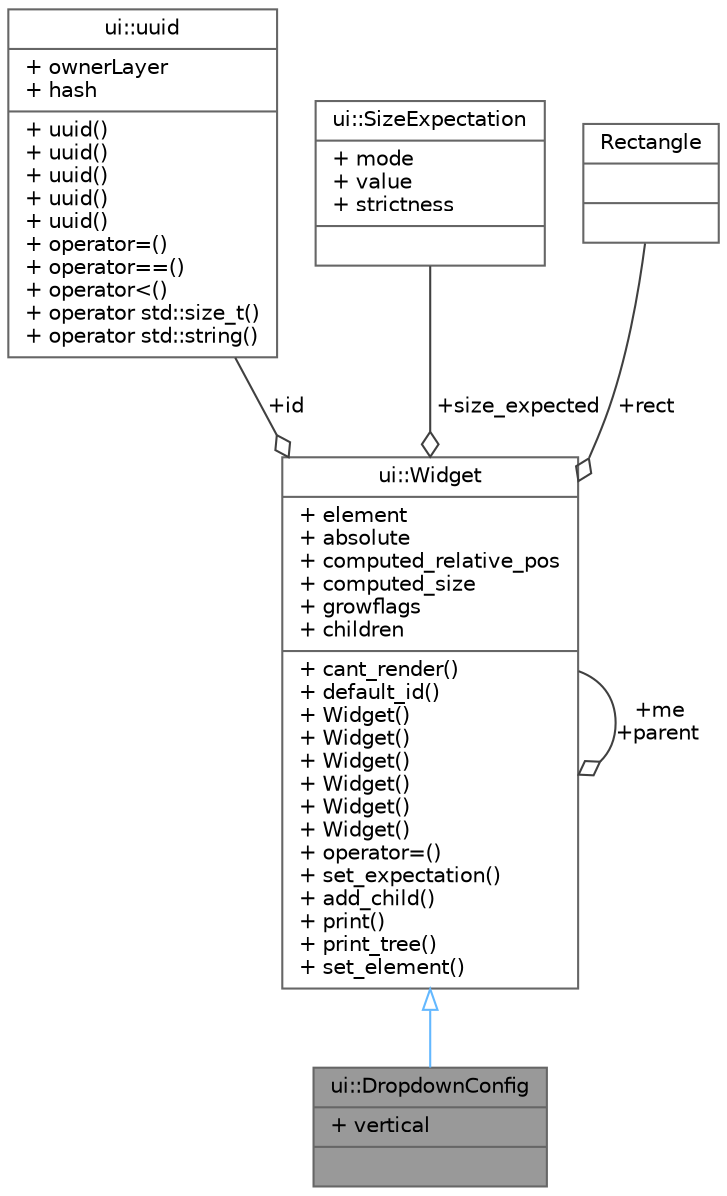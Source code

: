 digraph "ui::DropdownConfig"
{
 // LATEX_PDF_SIZE
  bgcolor="transparent";
  edge [fontname=Helvetica,fontsize=10,labelfontname=Helvetica,labelfontsize=10];
  node [fontname=Helvetica,fontsize=10,shape=box,height=0.2,width=0.4];
  Node1 [shape=record,label="{ui::DropdownConfig\n|+ vertical\l|}",height=0.2,width=0.4,color="gray40", fillcolor="grey60", style="filled", fontcolor="black",tooltip=" "];
  Node2 -> Node1 [dir="back",color="steelblue1",style="solid",arrowtail="onormal"];
  Node2 [shape=record,label="{ui::Widget\n|+ element\l+ absolute\l+ computed_relative_pos\l+ computed_size\l+ growflags\l+ children\l|+ cant_render()\l+ default_id()\l+ Widget()\l+ Widget()\l+ Widget()\l+ Widget()\l+ Widget()\l+ Widget()\l+ operator=()\l+ set_expectation()\l+ add_child()\l+ print()\l+ print_tree()\l+ set_element()\l}",height=0.2,width=0.4,color="gray40", fillcolor="white", style="filled",URL="$d1/d00/structui_1_1_widget.html",tooltip=" "];
  Node2 -> Node2 [color="grey25",style="solid",label=" +me\n+parent" ,arrowhead="odiamond"];
  Node3 -> Node2 [color="grey25",style="solid",label=" +id" ,arrowhead="odiamond"];
  Node3 [shape=record,label="{ui::uuid\n|+ ownerLayer\l+ hash\l|+ uuid()\l+ uuid()\l+ uuid()\l+ uuid()\l+ uuid()\l+ operator=()\l+ operator==()\l+ operator\<()\l+ operator std::size_t()\l+ operator std::string()\l}",height=0.2,width=0.4,color="gray40", fillcolor="white", style="filled",URL="$d4/daf/structui_1_1uuid.html",tooltip=" "];
  Node4 -> Node2 [color="grey25",style="solid",label=" +size_expected" ,arrowhead="odiamond"];
  Node4 [shape=record,label="{ui::SizeExpectation\n|+ mode\l+ value\l+ strictness\l|}",height=0.2,width=0.4,color="gray40", fillcolor="white", style="filled",URL="$d3/d04/structui_1_1_size_expectation.html",tooltip=" "];
  Node5 -> Node2 [color="grey25",style="solid",label=" +rect" ,arrowhead="odiamond"];
  Node5 [shape=record,label="{Rectangle\n||}",height=0.2,width=0.4,color="gray40", fillcolor="white", style="filled",tooltip=" "];
}
